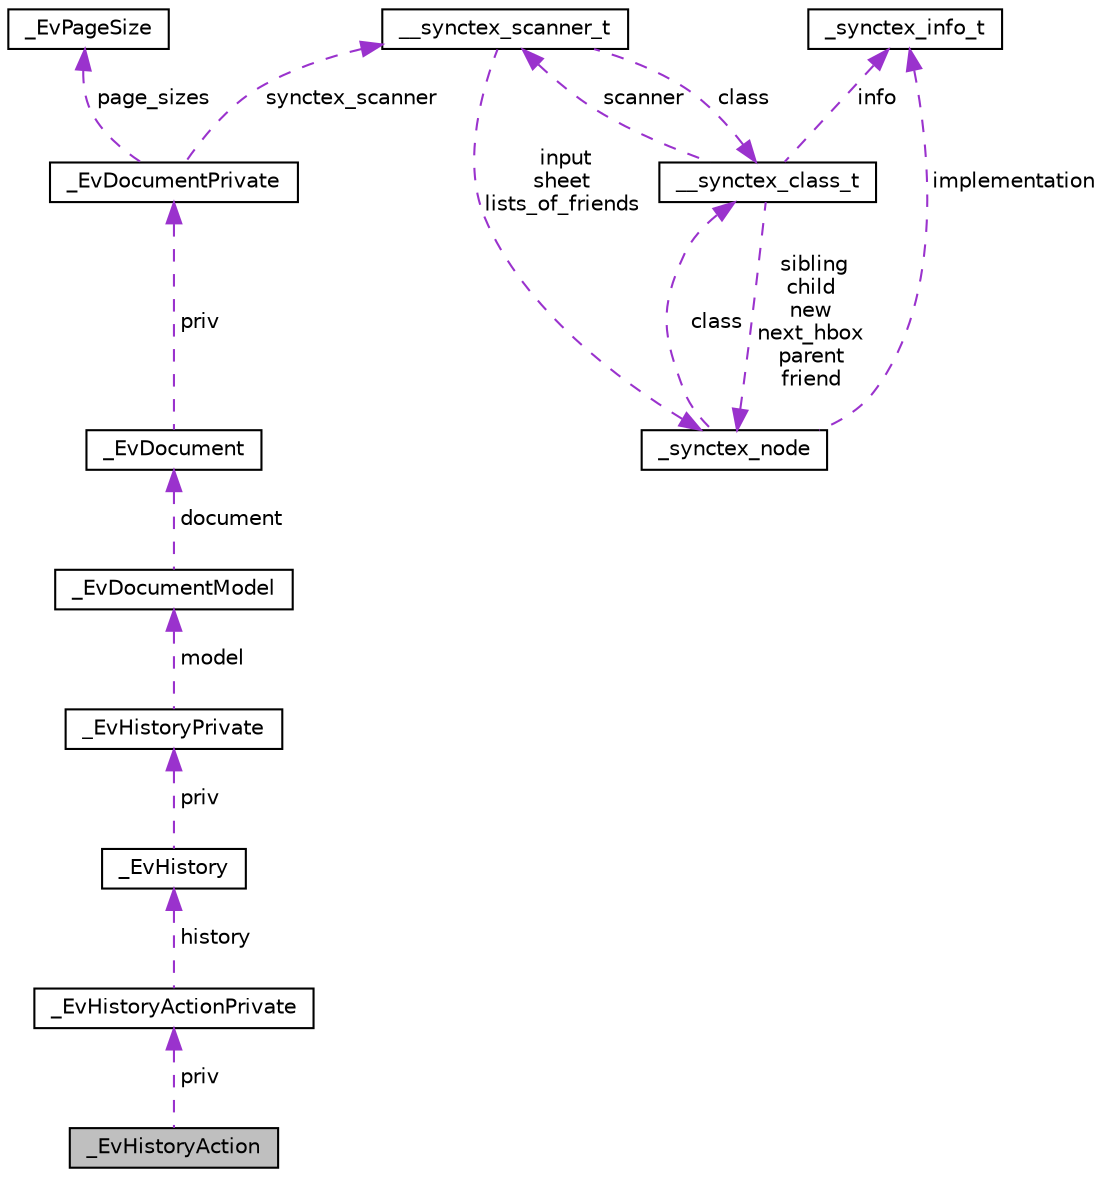 digraph "_EvHistoryAction"
{
  edge [fontname="Helvetica",fontsize="10",labelfontname="Helvetica",labelfontsize="10"];
  node [fontname="Helvetica",fontsize="10",shape=record];
  Node1 [label="_EvHistoryAction",height=0.2,width=0.4,color="black", fillcolor="grey75", style="filled" fontcolor="black"];
  Node2 -> Node1 [dir="back",color="darkorchid3",fontsize="10",style="dashed",label=" priv" ,fontname="Helvetica"];
  Node2 [label="_EvHistoryActionPrivate",height=0.2,width=0.4,color="black", fillcolor="white", style="filled",URL="$d8/d2d/struct__EvHistoryActionPrivate.html"];
  Node3 -> Node2 [dir="back",color="darkorchid3",fontsize="10",style="dashed",label=" history" ,fontname="Helvetica"];
  Node3 [label="_EvHistory",height=0.2,width=0.4,color="black", fillcolor="white", style="filled",URL="$d1/db5/struct__EvHistory.html"];
  Node4 -> Node3 [dir="back",color="darkorchid3",fontsize="10",style="dashed",label=" priv" ,fontname="Helvetica"];
  Node4 [label="_EvHistoryPrivate",height=0.2,width=0.4,color="black", fillcolor="white", style="filled",URL="$da/d50/struct__EvHistoryPrivate.html"];
  Node5 -> Node4 [dir="back",color="darkorchid3",fontsize="10",style="dashed",label=" model" ,fontname="Helvetica"];
  Node5 [label="_EvDocumentModel",height=0.2,width=0.4,color="black", fillcolor="white", style="filled",URL="$dc/d24/struct__EvDocumentModel.html"];
  Node6 -> Node5 [dir="back",color="darkorchid3",fontsize="10",style="dashed",label=" document" ,fontname="Helvetica"];
  Node6 [label="_EvDocument",height=0.2,width=0.4,color="black", fillcolor="white", style="filled",URL="$db/d02/struct__EvDocument.html"];
  Node7 -> Node6 [dir="back",color="darkorchid3",fontsize="10",style="dashed",label=" priv" ,fontname="Helvetica"];
  Node7 [label="_EvDocumentPrivate",height=0.2,width=0.4,color="black", fillcolor="white", style="filled",URL="$d6/da7/struct__EvDocumentPrivate.html"];
  Node8 -> Node7 [dir="back",color="darkorchid3",fontsize="10",style="dashed",label=" page_sizes" ,fontname="Helvetica"];
  Node8 [label="_EvPageSize",height=0.2,width=0.4,color="black", fillcolor="white", style="filled",URL="$d8/dec/struct__EvPageSize.html"];
  Node9 -> Node7 [dir="back",color="darkorchid3",fontsize="10",style="dashed",label=" synctex_scanner" ,fontname="Helvetica"];
  Node9 [label="__synctex_scanner_t",height=0.2,width=0.4,color="black", fillcolor="white", style="filled",URL="$d6/ddd/struct____synctex__scanner__t.html"];
  Node10 -> Node9 [dir="back",color="darkorchid3",fontsize="10",style="dashed",label=" input\nsheet\nlists_of_friends" ,fontname="Helvetica"];
  Node10 [label="_synctex_node",height=0.2,width=0.4,color="black", fillcolor="white", style="filled",URL="$dd/d4f/struct__synctex__node.html"];
  Node11 -> Node10 [dir="back",color="darkorchid3",fontsize="10",style="dashed",label=" implementation" ,fontname="Helvetica"];
  Node11 [label="_synctex_info_t",height=0.2,width=0.4,color="black", fillcolor="white", style="filled",URL="$d2/da8/union__synctex__info__t.html"];
  Node12 -> Node10 [dir="back",color="darkorchid3",fontsize="10",style="dashed",label=" class" ,fontname="Helvetica"];
  Node12 [label="__synctex_class_t",height=0.2,width=0.4,color="black", fillcolor="white", style="filled",URL="$d2/dd6/struct____synctex__class__t.html"];
  Node10 -> Node12 [dir="back",color="darkorchid3",fontsize="10",style="dashed",label=" sibling\nchild\nnew\nnext_hbox\nparent\nfriend" ,fontname="Helvetica"];
  Node11 -> Node12 [dir="back",color="darkorchid3",fontsize="10",style="dashed",label=" info" ,fontname="Helvetica"];
  Node9 -> Node12 [dir="back",color="darkorchid3",fontsize="10",style="dashed",label=" scanner" ,fontname="Helvetica"];
  Node12 -> Node9 [dir="back",color="darkorchid3",fontsize="10",style="dashed",label=" class" ,fontname="Helvetica"];
}
